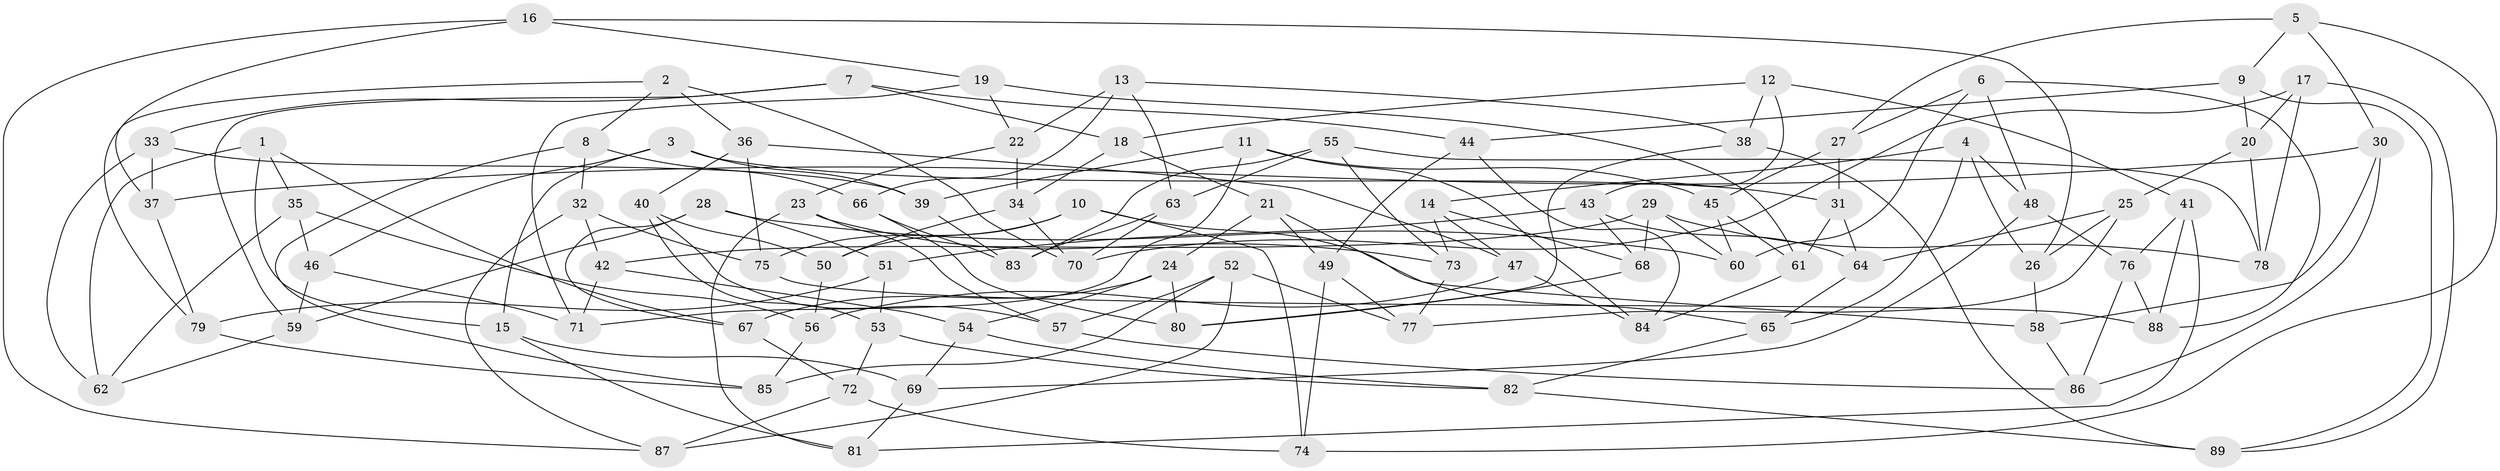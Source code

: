 // Generated by graph-tools (version 1.1) at 2025/02/03/09/25 03:02:56]
// undirected, 89 vertices, 178 edges
graph export_dot {
graph [start="1"]
  node [color=gray90,style=filled];
  1;
  2;
  3;
  4;
  5;
  6;
  7;
  8;
  9;
  10;
  11;
  12;
  13;
  14;
  15;
  16;
  17;
  18;
  19;
  20;
  21;
  22;
  23;
  24;
  25;
  26;
  27;
  28;
  29;
  30;
  31;
  32;
  33;
  34;
  35;
  36;
  37;
  38;
  39;
  40;
  41;
  42;
  43;
  44;
  45;
  46;
  47;
  48;
  49;
  50;
  51;
  52;
  53;
  54;
  55;
  56;
  57;
  58;
  59;
  60;
  61;
  62;
  63;
  64;
  65;
  66;
  67;
  68;
  69;
  70;
  71;
  72;
  73;
  74;
  75;
  76;
  77;
  78;
  79;
  80;
  81;
  82;
  83;
  84;
  85;
  86;
  87;
  88;
  89;
  1 -- 67;
  1 -- 62;
  1 -- 15;
  1 -- 35;
  2 -- 36;
  2 -- 8;
  2 -- 79;
  2 -- 70;
  3 -- 31;
  3 -- 46;
  3 -- 39;
  3 -- 15;
  4 -- 14;
  4 -- 48;
  4 -- 65;
  4 -- 26;
  5 -- 27;
  5 -- 9;
  5 -- 30;
  5 -- 74;
  6 -- 60;
  6 -- 27;
  6 -- 88;
  6 -- 48;
  7 -- 59;
  7 -- 18;
  7 -- 33;
  7 -- 44;
  8 -- 66;
  8 -- 32;
  8 -- 85;
  9 -- 89;
  9 -- 20;
  9 -- 44;
  10 -- 50;
  10 -- 58;
  10 -- 74;
  10 -- 75;
  11 -- 84;
  11 -- 39;
  11 -- 45;
  11 -- 71;
  12 -- 18;
  12 -- 38;
  12 -- 43;
  12 -- 41;
  13 -- 22;
  13 -- 66;
  13 -- 63;
  13 -- 38;
  14 -- 47;
  14 -- 73;
  14 -- 68;
  15 -- 69;
  15 -- 81;
  16 -- 26;
  16 -- 87;
  16 -- 19;
  16 -- 37;
  17 -- 70;
  17 -- 89;
  17 -- 78;
  17 -- 20;
  18 -- 21;
  18 -- 34;
  19 -- 22;
  19 -- 61;
  19 -- 71;
  20 -- 78;
  20 -- 25;
  21 -- 49;
  21 -- 65;
  21 -- 24;
  22 -- 23;
  22 -- 34;
  23 -- 73;
  23 -- 57;
  23 -- 81;
  24 -- 80;
  24 -- 54;
  24 -- 67;
  25 -- 77;
  25 -- 26;
  25 -- 64;
  26 -- 58;
  27 -- 31;
  27 -- 45;
  28 -- 60;
  28 -- 59;
  28 -- 67;
  28 -- 51;
  29 -- 68;
  29 -- 78;
  29 -- 42;
  29 -- 60;
  30 -- 58;
  30 -- 37;
  30 -- 86;
  31 -- 64;
  31 -- 61;
  32 -- 87;
  32 -- 42;
  32 -- 75;
  33 -- 39;
  33 -- 37;
  33 -- 62;
  34 -- 50;
  34 -- 70;
  35 -- 46;
  35 -- 62;
  35 -- 56;
  36 -- 47;
  36 -- 75;
  36 -- 40;
  37 -- 79;
  38 -- 80;
  38 -- 89;
  39 -- 83;
  40 -- 53;
  40 -- 57;
  40 -- 50;
  41 -- 81;
  41 -- 88;
  41 -- 76;
  42 -- 54;
  42 -- 71;
  43 -- 68;
  43 -- 51;
  43 -- 64;
  44 -- 49;
  44 -- 84;
  45 -- 60;
  45 -- 61;
  46 -- 59;
  46 -- 71;
  47 -- 84;
  47 -- 56;
  48 -- 69;
  48 -- 76;
  49 -- 77;
  49 -- 74;
  50 -- 56;
  51 -- 79;
  51 -- 53;
  52 -- 57;
  52 -- 87;
  52 -- 77;
  52 -- 85;
  53 -- 82;
  53 -- 72;
  54 -- 82;
  54 -- 69;
  55 -- 73;
  55 -- 63;
  55 -- 83;
  55 -- 78;
  56 -- 85;
  57 -- 86;
  58 -- 86;
  59 -- 62;
  61 -- 84;
  63 -- 70;
  63 -- 83;
  64 -- 65;
  65 -- 82;
  66 -- 80;
  66 -- 83;
  67 -- 72;
  68 -- 80;
  69 -- 81;
  72 -- 87;
  72 -- 74;
  73 -- 77;
  75 -- 88;
  76 -- 86;
  76 -- 88;
  79 -- 85;
  82 -- 89;
}
